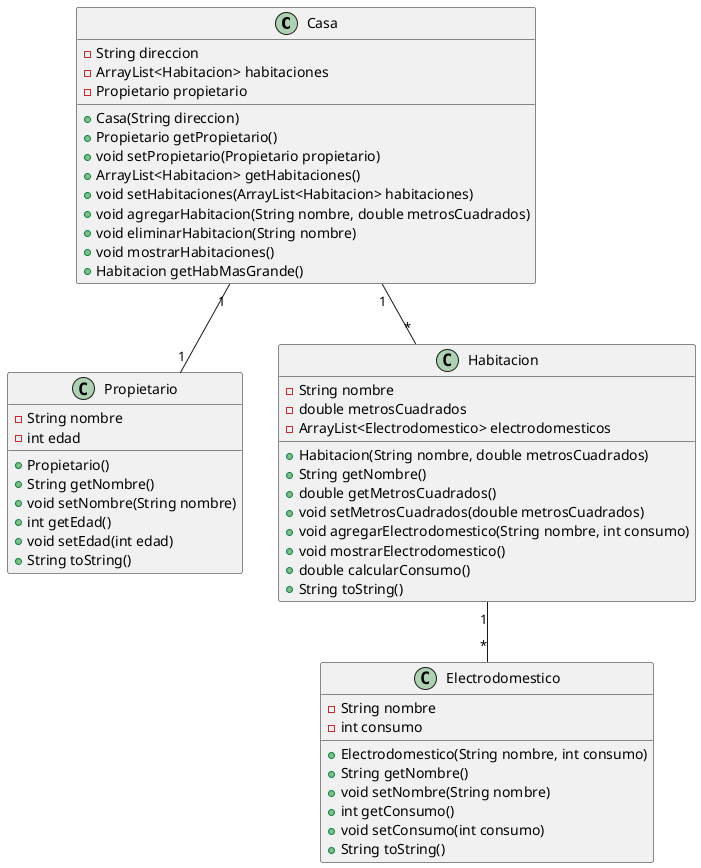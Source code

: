 @startuml

class Casa {
    - String direccion
    - ArrayList<Habitacion> habitaciones
    - Propietario propietario

    + Casa(String direccion)
    + Propietario getPropietario()
    + void setPropietario(Propietario propietario)
    + ArrayList<Habitacion> getHabitaciones()
    + void setHabitaciones(ArrayList<Habitacion> habitaciones)
    + void agregarHabitacion(String nombre, double metrosCuadrados)
    + void eliminarHabitacion(String nombre)
    + void mostrarHabitaciones()
    + Habitacion getHabMasGrande()
}

class Propietario {
    - String nombre
    - int edad

    + Propietario()
    + String getNombre()
    + void setNombre(String nombre)
    + int getEdad()
    + void setEdad(int edad)
    + String toString()
}

class Habitacion {
    - String nombre
    - double metrosCuadrados
    - ArrayList<Electrodomestico> electrodomesticos

    + Habitacion(String nombre, double metrosCuadrados)
    + String getNombre()
    + double getMetrosCuadrados()
    + void setMetrosCuadrados(double metrosCuadrados)
    + void agregarElectrodomestico(String nombre, int consumo)
    + void mostrarElectrodomestico()
    + double calcularConsumo()
    + String toString()
}

class Electrodomestico {
    - String nombre
    - int consumo

    + Electrodomestico(String nombre, int consumo)
    + String getNombre()
    + void setNombre(String nombre)
    + int getConsumo()
    + void setConsumo(int consumo)
    + String toString()
}

Casa "1" -- "1" Propietario
Casa "1" -- "*" Habitacion
Habitacion "1" -- "*" Electrodomestico

@enduml
